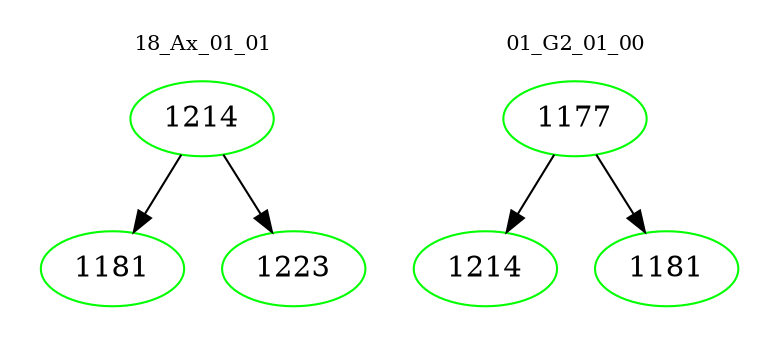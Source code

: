 digraph{
subgraph cluster_0 {
color = white
label = "18_Ax_01_01";
fontsize=10;
T0_1214 [label="1214", color="green"]
T0_1214 -> T0_1181 [color="black"]
T0_1181 [label="1181", color="green"]
T0_1214 -> T0_1223 [color="black"]
T0_1223 [label="1223", color="green"]
}
subgraph cluster_1 {
color = white
label = "01_G2_01_00";
fontsize=10;
T1_1177 [label="1177", color="green"]
T1_1177 -> T1_1214 [color="black"]
T1_1214 [label="1214", color="green"]
T1_1177 -> T1_1181 [color="black"]
T1_1181 [label="1181", color="green"]
}
}
